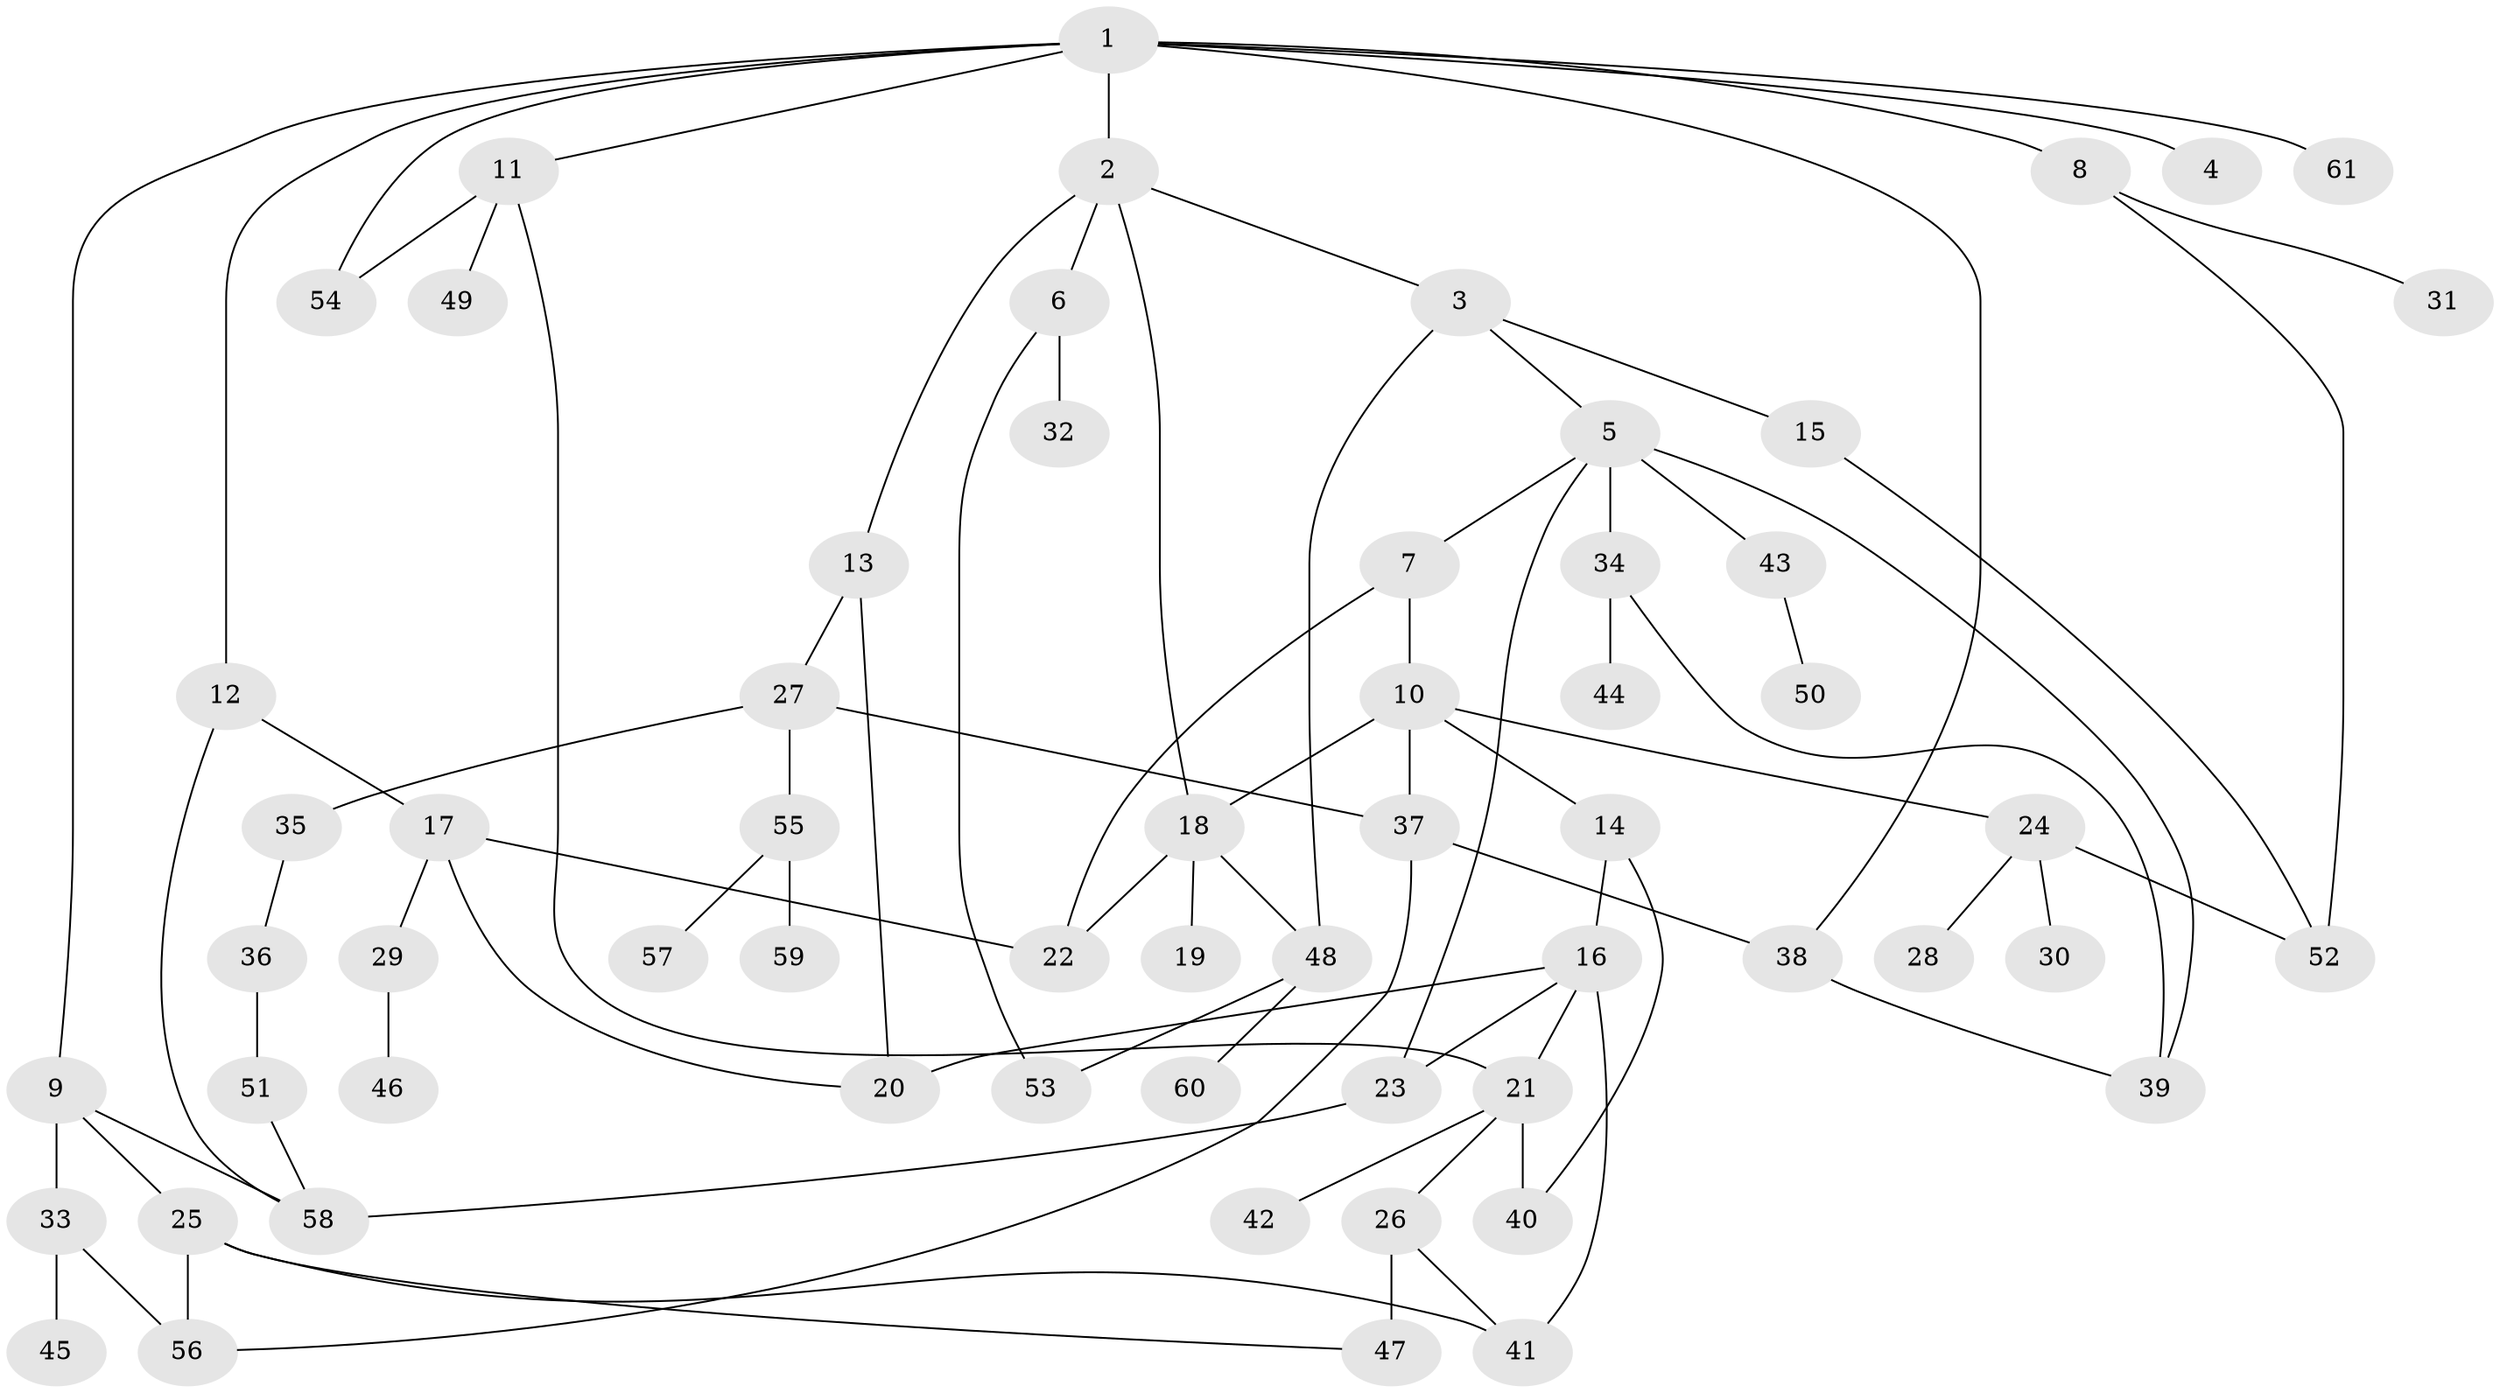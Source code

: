 // original degree distribution, {10: 0.008264462809917356, 5: 0.0743801652892562, 1: 0.3140495867768595, 6: 0.04132231404958678, 3: 0.17355371900826447, 4: 0.06611570247933884, 2: 0.32231404958677684}
// Generated by graph-tools (version 1.1) at 2025/34/03/09/25 02:34:13]
// undirected, 61 vertices, 85 edges
graph export_dot {
graph [start="1"]
  node [color=gray90,style=filled];
  1;
  2;
  3;
  4;
  5;
  6;
  7;
  8;
  9;
  10;
  11;
  12;
  13;
  14;
  15;
  16;
  17;
  18;
  19;
  20;
  21;
  22;
  23;
  24;
  25;
  26;
  27;
  28;
  29;
  30;
  31;
  32;
  33;
  34;
  35;
  36;
  37;
  38;
  39;
  40;
  41;
  42;
  43;
  44;
  45;
  46;
  47;
  48;
  49;
  50;
  51;
  52;
  53;
  54;
  55;
  56;
  57;
  58;
  59;
  60;
  61;
  1 -- 2 [weight=1.0];
  1 -- 4 [weight=1.0];
  1 -- 8 [weight=1.0];
  1 -- 9 [weight=1.0];
  1 -- 11 [weight=1.0];
  1 -- 12 [weight=1.0];
  1 -- 38 [weight=1.0];
  1 -- 54 [weight=1.0];
  1 -- 61 [weight=1.0];
  2 -- 3 [weight=1.0];
  2 -- 6 [weight=1.0];
  2 -- 13 [weight=1.0];
  2 -- 18 [weight=1.0];
  3 -- 5 [weight=1.0];
  3 -- 15 [weight=1.0];
  3 -- 48 [weight=1.0];
  5 -- 7 [weight=1.0];
  5 -- 23 [weight=1.0];
  5 -- 34 [weight=2.0];
  5 -- 39 [weight=1.0];
  5 -- 43 [weight=1.0];
  6 -- 32 [weight=1.0];
  6 -- 53 [weight=1.0];
  7 -- 10 [weight=1.0];
  7 -- 22 [weight=1.0];
  8 -- 31 [weight=1.0];
  8 -- 52 [weight=1.0];
  9 -- 25 [weight=1.0];
  9 -- 33 [weight=1.0];
  9 -- 58 [weight=1.0];
  10 -- 14 [weight=1.0];
  10 -- 18 [weight=1.0];
  10 -- 24 [weight=1.0];
  10 -- 37 [weight=1.0];
  11 -- 21 [weight=1.0];
  11 -- 49 [weight=1.0];
  11 -- 54 [weight=1.0];
  12 -- 17 [weight=1.0];
  12 -- 58 [weight=1.0];
  13 -- 20 [weight=1.0];
  13 -- 27 [weight=1.0];
  14 -- 16 [weight=1.0];
  14 -- 40 [weight=1.0];
  15 -- 52 [weight=1.0];
  16 -- 20 [weight=1.0];
  16 -- 21 [weight=1.0];
  16 -- 23 [weight=1.0];
  16 -- 41 [weight=1.0];
  17 -- 20 [weight=1.0];
  17 -- 22 [weight=1.0];
  17 -- 29 [weight=1.0];
  18 -- 19 [weight=3.0];
  18 -- 22 [weight=1.0];
  18 -- 48 [weight=1.0];
  21 -- 26 [weight=1.0];
  21 -- 40 [weight=1.0];
  21 -- 42 [weight=1.0];
  23 -- 58 [weight=1.0];
  24 -- 28 [weight=1.0];
  24 -- 30 [weight=1.0];
  24 -- 52 [weight=1.0];
  25 -- 41 [weight=1.0];
  25 -- 47 [weight=1.0];
  25 -- 56 [weight=1.0];
  26 -- 41 [weight=1.0];
  26 -- 47 [weight=3.0];
  27 -- 35 [weight=1.0];
  27 -- 37 [weight=1.0];
  27 -- 55 [weight=1.0];
  29 -- 46 [weight=1.0];
  33 -- 45 [weight=1.0];
  33 -- 56 [weight=1.0];
  34 -- 39 [weight=1.0];
  34 -- 44 [weight=2.0];
  35 -- 36 [weight=1.0];
  36 -- 51 [weight=1.0];
  37 -- 38 [weight=2.0];
  37 -- 56 [weight=1.0];
  38 -- 39 [weight=1.0];
  43 -- 50 [weight=1.0];
  48 -- 53 [weight=1.0];
  48 -- 60 [weight=1.0];
  51 -- 58 [weight=1.0];
  55 -- 57 [weight=1.0];
  55 -- 59 [weight=1.0];
}
